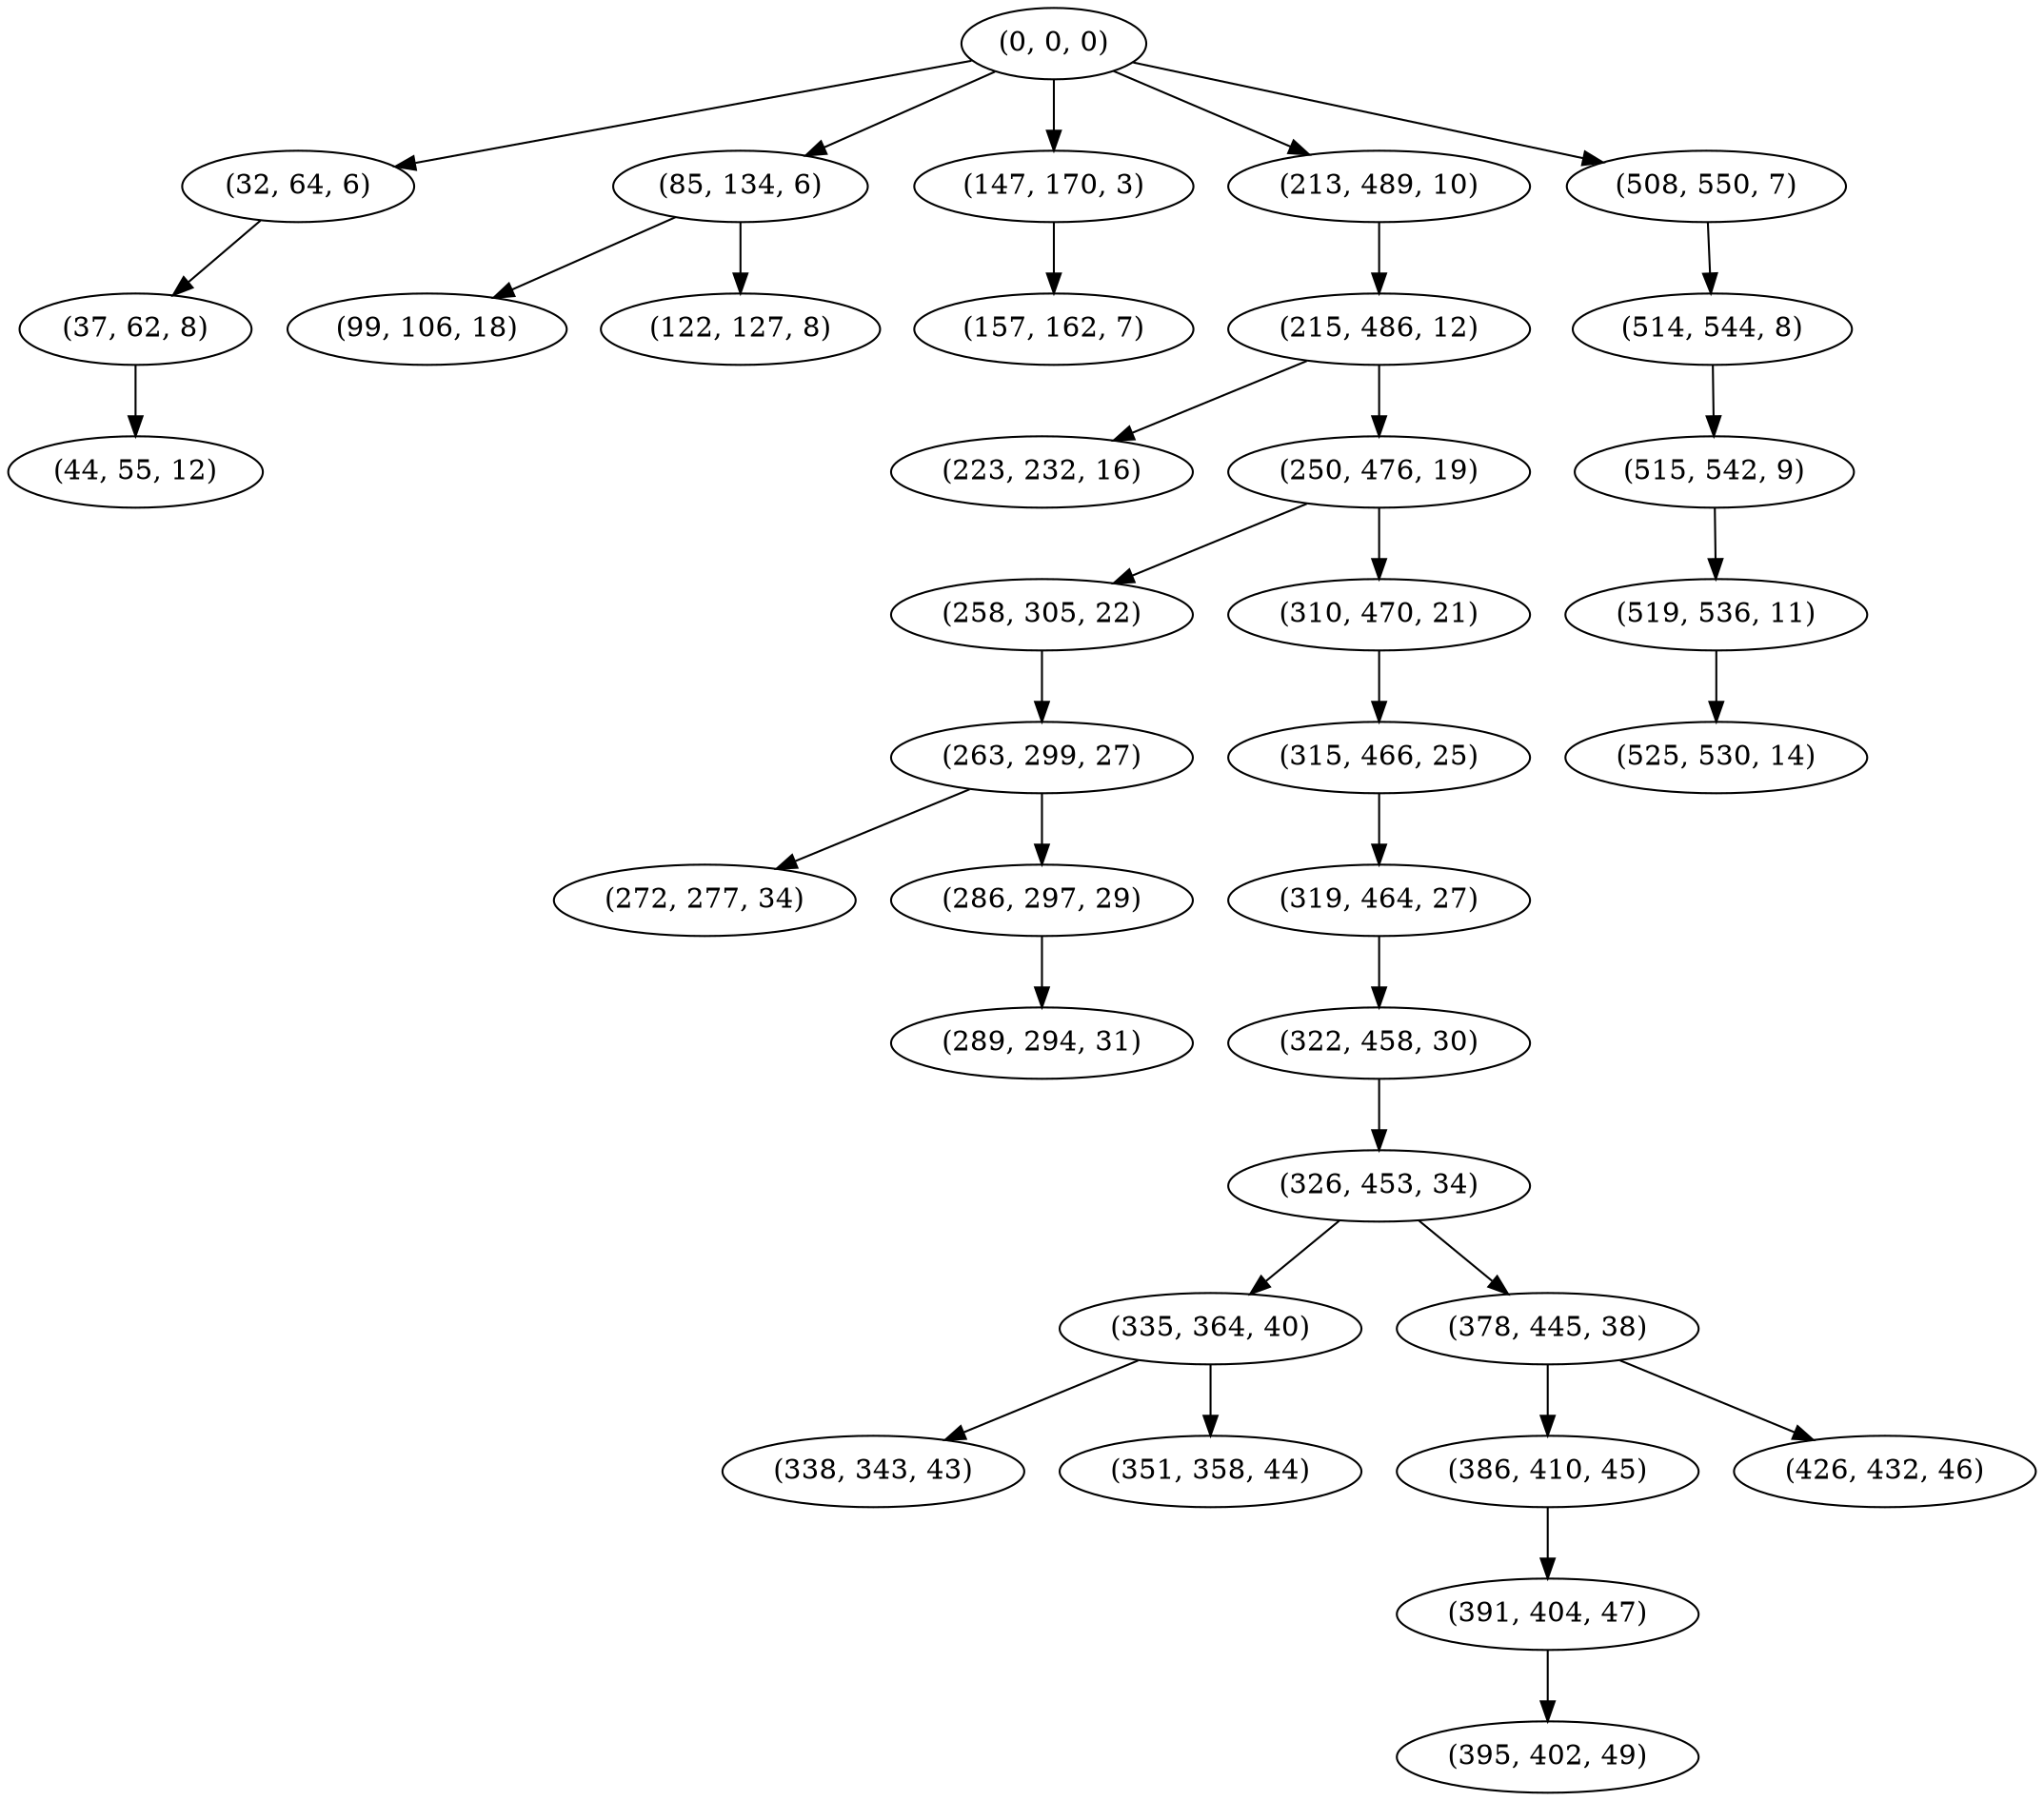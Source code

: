 digraph tree {
    "(0, 0, 0)";
    "(32, 64, 6)";
    "(37, 62, 8)";
    "(44, 55, 12)";
    "(85, 134, 6)";
    "(99, 106, 18)";
    "(122, 127, 8)";
    "(147, 170, 3)";
    "(157, 162, 7)";
    "(213, 489, 10)";
    "(215, 486, 12)";
    "(223, 232, 16)";
    "(250, 476, 19)";
    "(258, 305, 22)";
    "(263, 299, 27)";
    "(272, 277, 34)";
    "(286, 297, 29)";
    "(289, 294, 31)";
    "(310, 470, 21)";
    "(315, 466, 25)";
    "(319, 464, 27)";
    "(322, 458, 30)";
    "(326, 453, 34)";
    "(335, 364, 40)";
    "(338, 343, 43)";
    "(351, 358, 44)";
    "(378, 445, 38)";
    "(386, 410, 45)";
    "(391, 404, 47)";
    "(395, 402, 49)";
    "(426, 432, 46)";
    "(508, 550, 7)";
    "(514, 544, 8)";
    "(515, 542, 9)";
    "(519, 536, 11)";
    "(525, 530, 14)";
    "(0, 0, 0)" -> "(32, 64, 6)";
    "(0, 0, 0)" -> "(85, 134, 6)";
    "(0, 0, 0)" -> "(147, 170, 3)";
    "(0, 0, 0)" -> "(213, 489, 10)";
    "(0, 0, 0)" -> "(508, 550, 7)";
    "(32, 64, 6)" -> "(37, 62, 8)";
    "(37, 62, 8)" -> "(44, 55, 12)";
    "(85, 134, 6)" -> "(99, 106, 18)";
    "(85, 134, 6)" -> "(122, 127, 8)";
    "(147, 170, 3)" -> "(157, 162, 7)";
    "(213, 489, 10)" -> "(215, 486, 12)";
    "(215, 486, 12)" -> "(223, 232, 16)";
    "(215, 486, 12)" -> "(250, 476, 19)";
    "(250, 476, 19)" -> "(258, 305, 22)";
    "(250, 476, 19)" -> "(310, 470, 21)";
    "(258, 305, 22)" -> "(263, 299, 27)";
    "(263, 299, 27)" -> "(272, 277, 34)";
    "(263, 299, 27)" -> "(286, 297, 29)";
    "(286, 297, 29)" -> "(289, 294, 31)";
    "(310, 470, 21)" -> "(315, 466, 25)";
    "(315, 466, 25)" -> "(319, 464, 27)";
    "(319, 464, 27)" -> "(322, 458, 30)";
    "(322, 458, 30)" -> "(326, 453, 34)";
    "(326, 453, 34)" -> "(335, 364, 40)";
    "(326, 453, 34)" -> "(378, 445, 38)";
    "(335, 364, 40)" -> "(338, 343, 43)";
    "(335, 364, 40)" -> "(351, 358, 44)";
    "(378, 445, 38)" -> "(386, 410, 45)";
    "(378, 445, 38)" -> "(426, 432, 46)";
    "(386, 410, 45)" -> "(391, 404, 47)";
    "(391, 404, 47)" -> "(395, 402, 49)";
    "(508, 550, 7)" -> "(514, 544, 8)";
    "(514, 544, 8)" -> "(515, 542, 9)";
    "(515, 542, 9)" -> "(519, 536, 11)";
    "(519, 536, 11)" -> "(525, 530, 14)";
}
